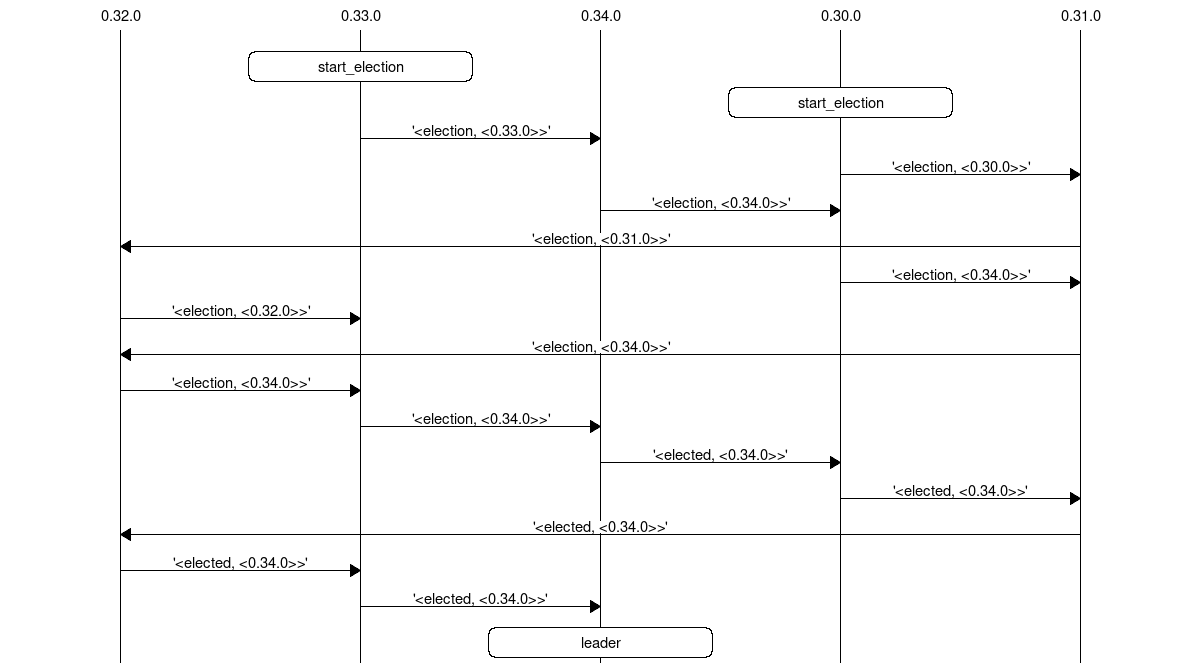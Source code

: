 msc {
 hscale=2;
"0.32.0", "0.33.0", "0.34.0", "0.30.0", "0.31.0";|||;
"0.33.0" rbox "0.33.0" [label="start_election"];
"0.30.0" rbox "0.30.0" [label="start_election"];
"0.33.0" => "0.34.0" [label="'<election, <0.33.0>>'"];
"0.30.0" => "0.31.0" [label="'<election, <0.30.0>>'"];
"0.34.0" => "0.30.0" [label="'<election, <0.34.0>>'"];
"0.31.0" => "0.32.0" [label="'<election, <0.31.0>>'"];
"0.30.0" => "0.31.0" [label="'<election, <0.34.0>>'"];
"0.32.0" => "0.33.0" [label="'<election, <0.32.0>>'"];
"0.31.0" => "0.32.0" [label="'<election, <0.34.0>>'"];
"0.32.0" => "0.33.0" [label="'<election, <0.34.0>>'"];
"0.33.0" => "0.34.0" [label="'<election, <0.34.0>>'"];
"0.34.0" => "0.30.0" [label="'<elected, <0.34.0>>'"];
"0.30.0" => "0.31.0" [label="'<elected, <0.34.0>>'"];
"0.31.0" => "0.32.0" [label="'<elected, <0.34.0>>'"];
"0.32.0" => "0.33.0" [label="'<elected, <0.34.0>>'"];
"0.33.0" => "0.34.0" [label="'<elected, <0.34.0>>'"];
"0.34.0" rbox "0.34.0" [label="leader"];
}
